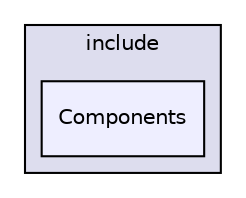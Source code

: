 digraph "Ludkerno/include/Components" {
  compound=true
  node [ fontsize="10", fontname="Helvetica"];
  edge [ labelfontsize="10", labelfontname="Helvetica"];
  subgraph clusterdir_8ddf9cddeec2fc2b3bcaefbbb8b0f1b1 {
    graph [ bgcolor="#ddddee", pencolor="black", label="include" fontname="Helvetica", fontsize="10", URL="dir_8ddf9cddeec2fc2b3bcaefbbb8b0f1b1.html"]
  dir_1240f935f42ea930a325746c4ca87720 [shape=box, label="Components", style="filled", fillcolor="#eeeeff", pencolor="black", URL="dir_1240f935f42ea930a325746c4ca87720.html"];
  }
}
